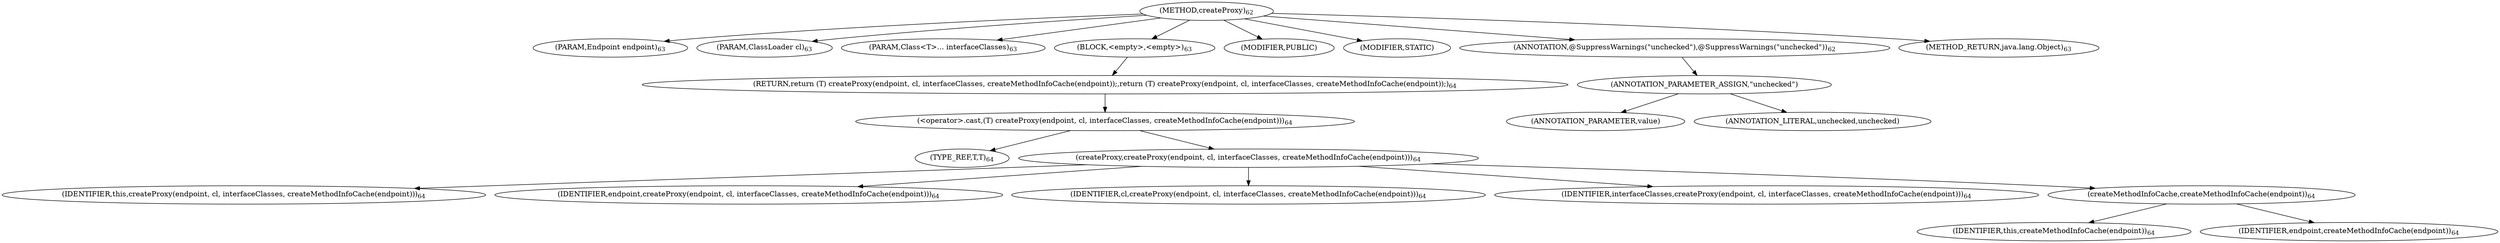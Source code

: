 digraph "createProxy" {  
"77" [label = <(METHOD,createProxy)<SUB>62</SUB>> ]
"78" [label = <(PARAM,Endpoint endpoint)<SUB>63</SUB>> ]
"79" [label = <(PARAM,ClassLoader cl)<SUB>63</SUB>> ]
"80" [label = <(PARAM,Class&lt;T&gt;... interfaceClasses)<SUB>63</SUB>> ]
"81" [label = <(BLOCK,&lt;empty&gt;,&lt;empty&gt;)<SUB>63</SUB>> ]
"82" [label = <(RETURN,return (T) createProxy(endpoint, cl, interfaceClasses, createMethodInfoCache(endpoint));,return (T) createProxy(endpoint, cl, interfaceClasses, createMethodInfoCache(endpoint));)<SUB>64</SUB>> ]
"83" [label = <(&lt;operator&gt;.cast,(T) createProxy(endpoint, cl, interfaceClasses, createMethodInfoCache(endpoint)))<SUB>64</SUB>> ]
"84" [label = <(TYPE_REF,T,T)<SUB>64</SUB>> ]
"85" [label = <(createProxy,createProxy(endpoint, cl, interfaceClasses, createMethodInfoCache(endpoint)))<SUB>64</SUB>> ]
"86" [label = <(IDENTIFIER,this,createProxy(endpoint, cl, interfaceClasses, createMethodInfoCache(endpoint)))<SUB>64</SUB>> ]
"87" [label = <(IDENTIFIER,endpoint,createProxy(endpoint, cl, interfaceClasses, createMethodInfoCache(endpoint)))<SUB>64</SUB>> ]
"88" [label = <(IDENTIFIER,cl,createProxy(endpoint, cl, interfaceClasses, createMethodInfoCache(endpoint)))<SUB>64</SUB>> ]
"89" [label = <(IDENTIFIER,interfaceClasses,createProxy(endpoint, cl, interfaceClasses, createMethodInfoCache(endpoint)))<SUB>64</SUB>> ]
"90" [label = <(createMethodInfoCache,createMethodInfoCache(endpoint))<SUB>64</SUB>> ]
"91" [label = <(IDENTIFIER,this,createMethodInfoCache(endpoint))<SUB>64</SUB>> ]
"92" [label = <(IDENTIFIER,endpoint,createMethodInfoCache(endpoint))<SUB>64</SUB>> ]
"93" [label = <(MODIFIER,PUBLIC)> ]
"94" [label = <(MODIFIER,STATIC)> ]
"95" [label = <(ANNOTATION,@SuppressWarnings(&quot;unchecked&quot;),@SuppressWarnings(&quot;unchecked&quot;))<SUB>62</SUB>> ]
"96" [label = <(ANNOTATION_PARAMETER_ASSIGN,&quot;unchecked&quot;)> ]
"97" [label = <(ANNOTATION_PARAMETER,value)> ]
"98" [label = <(ANNOTATION_LITERAL,unchecked,unchecked)> ]
"99" [label = <(METHOD_RETURN,java.lang.Object)<SUB>63</SUB>> ]
  "77" -> "78" 
  "77" -> "79" 
  "77" -> "80" 
  "77" -> "81" 
  "77" -> "93" 
  "77" -> "94" 
  "77" -> "95" 
  "77" -> "99" 
  "81" -> "82" 
  "82" -> "83" 
  "83" -> "84" 
  "83" -> "85" 
  "85" -> "86" 
  "85" -> "87" 
  "85" -> "88" 
  "85" -> "89" 
  "85" -> "90" 
  "90" -> "91" 
  "90" -> "92" 
  "95" -> "96" 
  "96" -> "97" 
  "96" -> "98" 
}
